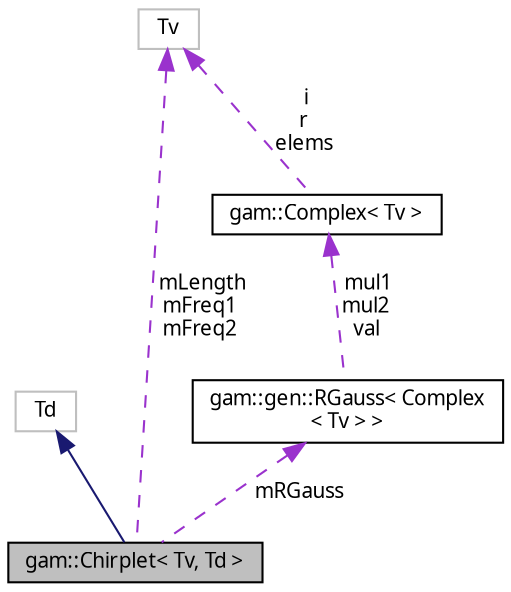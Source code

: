 digraph "gam::Chirplet&lt; Tv, Td &gt;"
{
 // LATEX_PDF_SIZE
  bgcolor="transparent";
  edge [fontname="FreeSans.ttf",fontsize="10",labelfontname="FreeSans.ttf",labelfontsize="10"];
  node [fontname="FreeSans.ttf",fontsize="10",shape=record];
  Node1 [label="gam::Chirplet\< Tv, Td \>",height=0.2,width=0.4,color="black", fillcolor="grey75", style="filled", fontcolor="black",tooltip="Swept sinusoid with Gaussian envelope."];
  Node2 -> Node1 [dir="back",color="midnightblue",fontsize="10",style="solid",fontname="FreeSans.ttf"];
  Node2 [label="Td",height=0.2,width=0.4,color="grey75",tooltip=" "];
  Node3 -> Node1 [dir="back",color="darkorchid3",fontsize="10",style="dashed",label=" mLength\nmFreq1\nmFreq2" ,fontname="FreeSans.ttf"];
  Node3 [label="Tv",height=0.2,width=0.4,color="grey75",tooltip=" "];
  Node4 -> Node1 [dir="back",color="darkorchid3",fontsize="10",style="dashed",label=" mRGauss" ,fontname="FreeSans.ttf"];
  Node4 [label="gam::gen::RGauss\< Complex\l\< Tv \> \>",height=0.2,width=0.4,color="black",URL="$structgam_1_1gen_1_1_r_gauss.html",tooltip=" "];
  Node5 -> Node4 [dir="back",color="darkorchid3",fontsize="10",style="dashed",label=" mul1\nmul2\nval" ,fontname="FreeSans.ttf"];
  Node5 [label="gam::Complex\< Tv \>",height=0.2,width=0.4,color="black",URL="$classgam_1_1_complex.html",tooltip=" "];
  Node3 -> Node5 [dir="back",color="darkorchid3",fontsize="10",style="dashed",label=" i\nr\nelems" ,fontname="FreeSans.ttf"];
}
